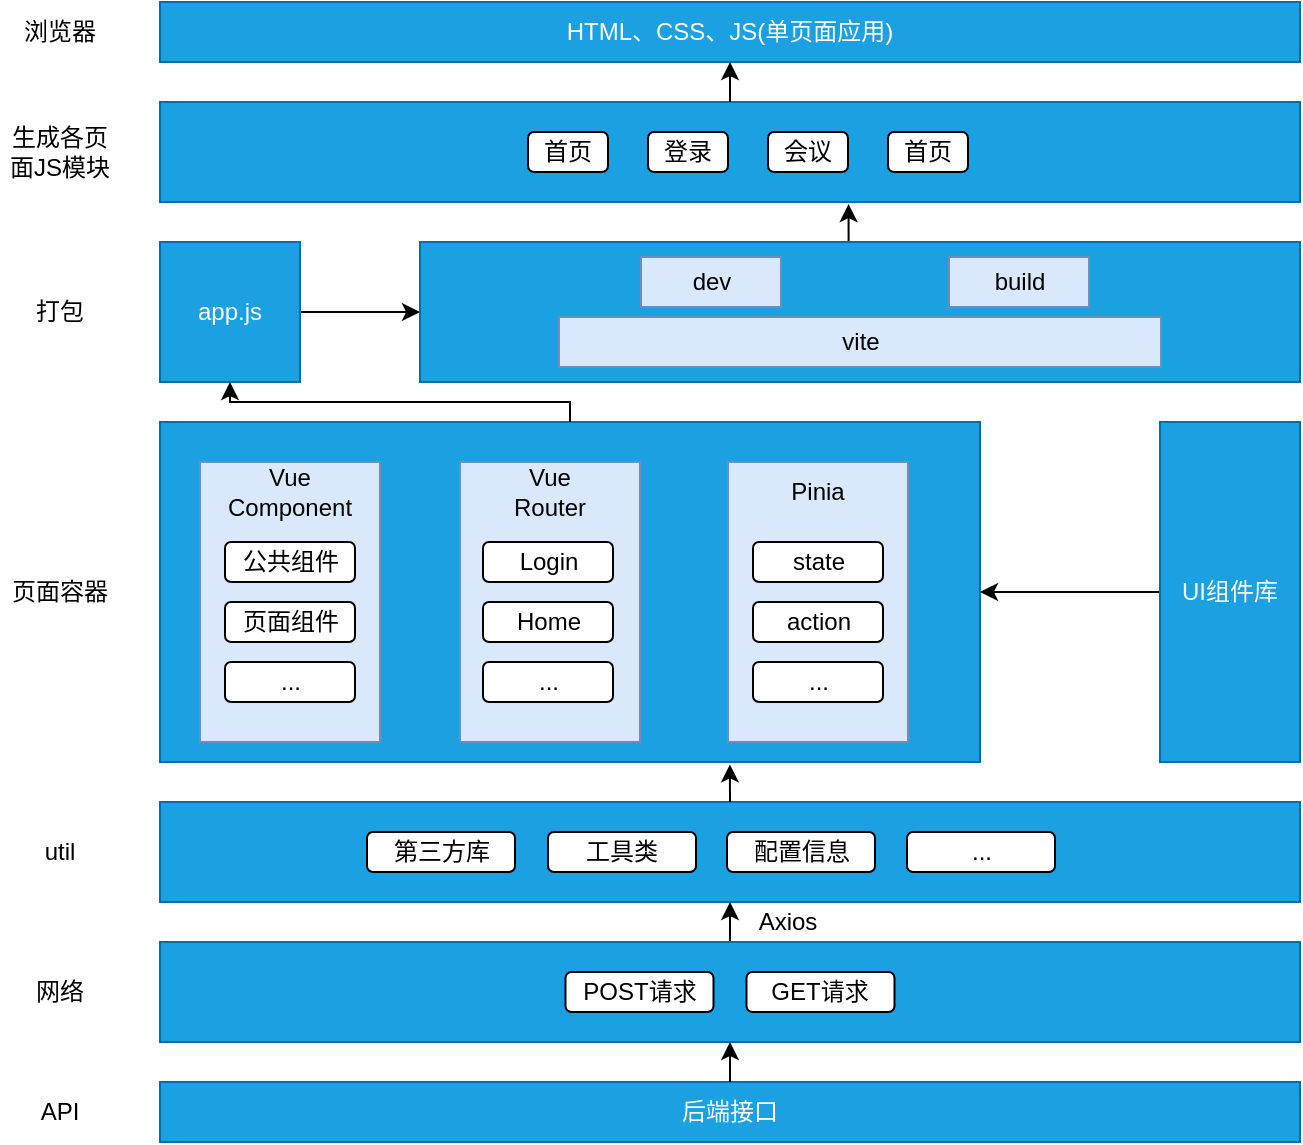 <mxfile version="24.3.1" type="github">
  <diagram name="第 1 页" id="uXihwD2Mslmu1WmGk7Ly">
    <mxGraphModel dx="1018" dy="527" grid="1" gridSize="10" guides="1" tooltips="1" connect="1" arrows="1" fold="1" page="1" pageScale="1" pageWidth="827" pageHeight="1169" math="0" shadow="0">
      <root>
        <mxCell id="0" />
        <mxCell id="1" parent="0" />
        <mxCell id="b5U7J3GQ6rtuk8CMYso1-4" value="HTML、CSS、JS(单页面应用)" style="rounded=0;whiteSpace=wrap;html=1;fillColor=#1ba1e2;fontColor=#ffffff;strokeColor=#006EAF;" parent="1" vertex="1">
          <mxGeometry x="120" y="140" width="570" height="30" as="geometry" />
        </mxCell>
        <mxCell id="b5U7J3GQ6rtuk8CMYso1-5" value="浏览器" style="rounded=0;whiteSpace=wrap;html=1;" parent="1" vertex="1">
          <mxGeometry x="130" y="145" width="85" height="20" as="geometry" />
        </mxCell>
        <mxCell id="b5U7J3GQ6rtuk8CMYso1-6" value="HTML、CSS、JS(单页面应用)" style="rounded=0;whiteSpace=wrap;html=1;fillColor=#1ba1e2;fontColor=#ffffff;strokeColor=#006EAF;" parent="1" vertex="1">
          <mxGeometry x="120" y="140" width="570" height="30" as="geometry" />
        </mxCell>
        <mxCell id="b5U7J3GQ6rtuk8CMYso1-8" value="" style="rounded=0;whiteSpace=wrap;html=1;fillColor=#1ba1e2;fontColor=#ffffff;strokeColor=#006EAF;" parent="1" vertex="1">
          <mxGeometry x="120" y="190" width="570" height="50" as="geometry" />
        </mxCell>
        <mxCell id="b5U7J3GQ6rtuk8CMYso1-52" value="" style="edgeStyle=orthogonalEdgeStyle;rounded=0;orthogonalLoop=1;jettySize=auto;html=1;" parent="1" source="b5U7J3GQ6rtuk8CMYso1-10" target="b5U7J3GQ6rtuk8CMYso1-22" edge="1">
          <mxGeometry relative="1" as="geometry" />
        </mxCell>
        <mxCell id="b5U7J3GQ6rtuk8CMYso1-10" value="app.js" style="rounded=0;whiteSpace=wrap;html=1;fillColor=#1ba1e2;fontColor=#ffffff;strokeColor=#006EAF;" parent="1" vertex="1">
          <mxGeometry x="120" y="260" width="70" height="70" as="geometry" />
        </mxCell>
        <mxCell id="b5U7J3GQ6rtuk8CMYso1-13" value="首页" style="rounded=1;whiteSpace=wrap;html=1;" parent="1" vertex="1">
          <mxGeometry x="304" y="205" width="40" height="20" as="geometry" />
        </mxCell>
        <mxCell id="b5U7J3GQ6rtuk8CMYso1-15" value="会议" style="rounded=1;whiteSpace=wrap;html=1;" parent="1" vertex="1">
          <mxGeometry x="424" y="205" width="40" height="20" as="geometry" />
        </mxCell>
        <mxCell id="b5U7J3GQ6rtuk8CMYso1-16" value="登录" style="rounded=1;whiteSpace=wrap;html=1;" parent="1" vertex="1">
          <mxGeometry x="364" y="205" width="40" height="20" as="geometry" />
        </mxCell>
        <mxCell id="b5U7J3GQ6rtuk8CMYso1-17" value="首页" style="rounded=1;whiteSpace=wrap;html=1;" parent="1" vertex="1">
          <mxGeometry x="484" y="205" width="40" height="20" as="geometry" />
        </mxCell>
        <mxCell id="b5U7J3GQ6rtuk8CMYso1-19" value="浏览器" style="text;html=1;strokeColor=none;fillColor=none;align=center;verticalAlign=middle;whiteSpace=wrap;rounded=0;" parent="1" vertex="1">
          <mxGeometry x="40" y="140" width="60" height="30" as="geometry" />
        </mxCell>
        <mxCell id="b5U7J3GQ6rtuk8CMYso1-20" value="生成各页面JS模块" style="text;html=1;strokeColor=none;fillColor=none;align=center;verticalAlign=middle;whiteSpace=wrap;rounded=0;" parent="1" vertex="1">
          <mxGeometry x="40" y="200" width="60" height="30" as="geometry" />
        </mxCell>
        <mxCell id="b5U7J3GQ6rtuk8CMYso1-21" value="打包" style="text;html=1;strokeColor=none;fillColor=none;align=center;verticalAlign=middle;whiteSpace=wrap;rounded=0;" parent="1" vertex="1">
          <mxGeometry x="40" y="280" width="60" height="30" as="geometry" />
        </mxCell>
        <mxCell id="b5U7J3GQ6rtuk8CMYso1-54" style="edgeStyle=orthogonalEdgeStyle;rounded=0;orthogonalLoop=1;jettySize=auto;html=1;exitX=0.5;exitY=0;exitDx=0;exitDy=0;entryX=0.604;entryY=1.02;entryDx=0;entryDy=0;entryPerimeter=0;" parent="1" source="b5U7J3GQ6rtuk8CMYso1-22" target="b5U7J3GQ6rtuk8CMYso1-8" edge="1">
          <mxGeometry relative="1" as="geometry" />
        </mxCell>
        <mxCell id="b5U7J3GQ6rtuk8CMYso1-22" value="" style="rounded=0;whiteSpace=wrap;html=1;fillColor=#1ba1e2;fontColor=#ffffff;strokeColor=#006EAF;" parent="1" vertex="1">
          <mxGeometry x="250" y="260" width="440" height="70" as="geometry" />
        </mxCell>
        <mxCell id="b5U7J3GQ6rtuk8CMYso1-23" value="dev" style="rounded=0;whiteSpace=wrap;html=1;fillColor=#dae8fc;strokeColor=#6c8ebf;" parent="1" vertex="1">
          <mxGeometry x="360.5" y="267.5" width="70" height="25" as="geometry" />
        </mxCell>
        <mxCell id="b5U7J3GQ6rtuk8CMYso1-24" value="build" style="rounded=0;whiteSpace=wrap;html=1;fillColor=#dae8fc;strokeColor=#6c8ebf;" parent="1" vertex="1">
          <mxGeometry x="514.5" y="267.5" width="70" height="25" as="geometry" />
        </mxCell>
        <mxCell id="b5U7J3GQ6rtuk8CMYso1-25" value="vite" style="rounded=0;whiteSpace=wrap;html=1;fillColor=#dae8fc;strokeColor=#6c8ebf;" parent="1" vertex="1">
          <mxGeometry x="319.5" y="297.5" width="301" height="25" as="geometry" />
        </mxCell>
        <mxCell id="b5U7J3GQ6rtuk8CMYso1-26" value="页面容器" style="text;html=1;strokeColor=none;fillColor=none;align=center;verticalAlign=middle;whiteSpace=wrap;rounded=0;" parent="1" vertex="1">
          <mxGeometry x="40" y="420" width="60" height="30" as="geometry" />
        </mxCell>
        <mxCell id="b5U7J3GQ6rtuk8CMYso1-27" value="util" style="text;html=1;strokeColor=none;fillColor=none;align=center;verticalAlign=middle;whiteSpace=wrap;rounded=0;" parent="1" vertex="1">
          <mxGeometry x="40" y="550" width="60" height="30" as="geometry" />
        </mxCell>
        <mxCell id="b5U7J3GQ6rtuk8CMYso1-28" value="网络" style="text;html=1;strokeColor=none;fillColor=none;align=center;verticalAlign=middle;whiteSpace=wrap;rounded=0;" parent="1" vertex="1">
          <mxGeometry x="40" y="620" width="60" height="30" as="geometry" />
        </mxCell>
        <mxCell id="b5U7J3GQ6rtuk8CMYso1-29" value="API" style="text;html=1;strokeColor=none;fillColor=none;align=center;verticalAlign=middle;whiteSpace=wrap;rounded=0;" parent="1" vertex="1">
          <mxGeometry x="40" y="680" width="60" height="30" as="geometry" />
        </mxCell>
        <mxCell id="b5U7J3GQ6rtuk8CMYso1-31" value="" style="rounded=0;whiteSpace=wrap;html=1;fillColor=#1ba1e2;fontColor=#ffffff;strokeColor=#006EAF;" parent="1" vertex="1">
          <mxGeometry x="120" y="350" width="410" height="170" as="geometry" />
        </mxCell>
        <mxCell id="b5U7J3GQ6rtuk8CMYso1-32" value="" style="rounded=0;whiteSpace=wrap;html=1;fillColor=#dae8fc;strokeColor=#6c8ebf;" parent="1" vertex="1">
          <mxGeometry x="140" y="370" width="90" height="140" as="geometry" />
        </mxCell>
        <mxCell id="b5U7J3GQ6rtuk8CMYso1-33" value="Vue Component" style="text;html=1;strokeColor=none;fillColor=none;align=center;verticalAlign=middle;whiteSpace=wrap;rounded=0;" parent="1" vertex="1">
          <mxGeometry x="155" y="370" width="60" height="30" as="geometry" />
        </mxCell>
        <mxCell id="b5U7J3GQ6rtuk8CMYso1-34" value="" style="rounded=0;whiteSpace=wrap;html=1;fillColor=#dae8fc;strokeColor=#6c8ebf;" parent="1" vertex="1">
          <mxGeometry x="270" y="370" width="90" height="140" as="geometry" />
        </mxCell>
        <mxCell id="b5U7J3GQ6rtuk8CMYso1-35" value="Vue Router" style="text;html=1;strokeColor=none;fillColor=none;align=center;verticalAlign=middle;whiteSpace=wrap;rounded=0;" parent="1" vertex="1">
          <mxGeometry x="285" y="370" width="60" height="30" as="geometry" />
        </mxCell>
        <mxCell id="b5U7J3GQ6rtuk8CMYso1-36" value="" style="rounded=0;whiteSpace=wrap;html=1;fillColor=#dae8fc;strokeColor=#6c8ebf;" parent="1" vertex="1">
          <mxGeometry x="404" y="370" width="90" height="140" as="geometry" />
        </mxCell>
        <mxCell id="b5U7J3GQ6rtuk8CMYso1-37" value="Pinia" style="text;html=1;strokeColor=none;fillColor=none;align=center;verticalAlign=middle;whiteSpace=wrap;rounded=0;" parent="1" vertex="1">
          <mxGeometry x="419" y="370" width="60" height="30" as="geometry" />
        </mxCell>
        <mxCell id="b5U7J3GQ6rtuk8CMYso1-39" value="公共组件" style="rounded=1;whiteSpace=wrap;html=1;" parent="1" vertex="1">
          <mxGeometry x="152.5" y="410" width="65" height="20" as="geometry" />
        </mxCell>
        <mxCell id="b5U7J3GQ6rtuk8CMYso1-40" value="页面组件" style="rounded=1;whiteSpace=wrap;html=1;" parent="1" vertex="1">
          <mxGeometry x="152.5" y="440" width="65" height="20" as="geometry" />
        </mxCell>
        <mxCell id="b5U7J3GQ6rtuk8CMYso1-41" value="..." style="rounded=1;whiteSpace=wrap;html=1;" parent="1" vertex="1">
          <mxGeometry x="152.5" y="470" width="65" height="20" as="geometry" />
        </mxCell>
        <mxCell id="b5U7J3GQ6rtuk8CMYso1-42" value="Login" style="rounded=1;whiteSpace=wrap;html=1;" parent="1" vertex="1">
          <mxGeometry x="281.5" y="410" width="65" height="20" as="geometry" />
        </mxCell>
        <mxCell id="b5U7J3GQ6rtuk8CMYso1-43" value="Home" style="rounded=1;whiteSpace=wrap;html=1;" parent="1" vertex="1">
          <mxGeometry x="281.5" y="440" width="65" height="20" as="geometry" />
        </mxCell>
        <mxCell id="b5U7J3GQ6rtuk8CMYso1-44" value="..." style="rounded=1;whiteSpace=wrap;html=1;" parent="1" vertex="1">
          <mxGeometry x="281.5" y="470" width="65" height="20" as="geometry" />
        </mxCell>
        <mxCell id="b5U7J3GQ6rtuk8CMYso1-45" value="state" style="rounded=1;whiteSpace=wrap;html=1;" parent="1" vertex="1">
          <mxGeometry x="416.5" y="410" width="65" height="20" as="geometry" />
        </mxCell>
        <mxCell id="b5U7J3GQ6rtuk8CMYso1-46" value="action" style="rounded=1;whiteSpace=wrap;html=1;" parent="1" vertex="1">
          <mxGeometry x="416.5" y="440" width="65" height="20" as="geometry" />
        </mxCell>
        <mxCell id="b5U7J3GQ6rtuk8CMYso1-47" value="..." style="rounded=1;whiteSpace=wrap;html=1;" parent="1" vertex="1">
          <mxGeometry x="416.5" y="470" width="65" height="20" as="geometry" />
        </mxCell>
        <mxCell id="b5U7J3GQ6rtuk8CMYso1-49" value="" style="edgeStyle=orthogonalEdgeStyle;rounded=0;orthogonalLoop=1;jettySize=auto;html=1;" parent="1" source="b5U7J3GQ6rtuk8CMYso1-48" target="b5U7J3GQ6rtuk8CMYso1-31" edge="1">
          <mxGeometry relative="1" as="geometry" />
        </mxCell>
        <mxCell id="b5U7J3GQ6rtuk8CMYso1-48" value="UI组件库" style="rounded=0;whiteSpace=wrap;html=1;fillColor=#1ba1e2;fontColor=#ffffff;strokeColor=#006EAF;" parent="1" vertex="1">
          <mxGeometry x="620" y="350" width="70" height="170" as="geometry" />
        </mxCell>
        <mxCell id="b5U7J3GQ6rtuk8CMYso1-51" value="" style="endArrow=classic;html=1;rounded=0;entryX=0.5;entryY=1;entryDx=0;entryDy=0;exitX=0.5;exitY=0;exitDx=0;exitDy=0;edgeStyle=orthogonalEdgeStyle;" parent="1" source="b5U7J3GQ6rtuk8CMYso1-31" target="b5U7J3GQ6rtuk8CMYso1-10" edge="1">
          <mxGeometry width="50" height="50" relative="1" as="geometry">
            <mxPoint x="390" y="400" as="sourcePoint" />
            <mxPoint x="440" y="350" as="targetPoint" />
          </mxGeometry>
        </mxCell>
        <mxCell id="b5U7J3GQ6rtuk8CMYso1-55" value="" style="endArrow=classic;html=1;rounded=0;entryX=0.5;entryY=1;entryDx=0;entryDy=0;" parent="1" target="b5U7J3GQ6rtuk8CMYso1-6" edge="1">
          <mxGeometry width="50" height="50" relative="1" as="geometry">
            <mxPoint x="405" y="190" as="sourcePoint" />
            <mxPoint x="440" y="260" as="targetPoint" />
          </mxGeometry>
        </mxCell>
        <mxCell id="b5U7J3GQ6rtuk8CMYso1-57" value="" style="rounded=0;whiteSpace=wrap;html=1;fillColor=#1ba1e2;fontColor=#ffffff;strokeColor=#006EAF;" parent="1" vertex="1">
          <mxGeometry x="120" y="540" width="570" height="50" as="geometry" />
        </mxCell>
        <mxCell id="b5U7J3GQ6rtuk8CMYso1-58" value="第三方库" style="rounded=1;whiteSpace=wrap;html=1;" parent="1" vertex="1">
          <mxGeometry x="223.5" y="555" width="74" height="20" as="geometry" />
        </mxCell>
        <mxCell id="b5U7J3GQ6rtuk8CMYso1-62" value="工具类" style="rounded=1;whiteSpace=wrap;html=1;" parent="1" vertex="1">
          <mxGeometry x="314" y="555" width="74" height="20" as="geometry" />
        </mxCell>
        <mxCell id="b5U7J3GQ6rtuk8CMYso1-63" value="配置信息" style="rounded=1;whiteSpace=wrap;html=1;" parent="1" vertex="1">
          <mxGeometry x="403.5" y="555" width="74" height="20" as="geometry" />
        </mxCell>
        <mxCell id="b5U7J3GQ6rtuk8CMYso1-64" value="..." style="rounded=1;whiteSpace=wrap;html=1;" parent="1" vertex="1">
          <mxGeometry x="493.5" y="555" width="74" height="20" as="geometry" />
        </mxCell>
        <mxCell id="b5U7J3GQ6rtuk8CMYso1-72" value="" style="edgeStyle=orthogonalEdgeStyle;rounded=0;orthogonalLoop=1;jettySize=auto;html=1;" parent="1" source="b5U7J3GQ6rtuk8CMYso1-65" edge="1">
          <mxGeometry relative="1" as="geometry">
            <mxPoint x="405" y="590" as="targetPoint" />
          </mxGeometry>
        </mxCell>
        <mxCell id="b5U7J3GQ6rtuk8CMYso1-65" value="" style="rounded=0;whiteSpace=wrap;html=1;fillColor=#1ba1e2;fontColor=#ffffff;strokeColor=#006EAF;" parent="1" vertex="1">
          <mxGeometry x="120" y="610" width="570" height="50" as="geometry" />
        </mxCell>
        <mxCell id="b5U7J3GQ6rtuk8CMYso1-66" value="POST请求" style="rounded=1;whiteSpace=wrap;html=1;" parent="1" vertex="1">
          <mxGeometry x="322.75" y="625" width="74" height="20" as="geometry" />
        </mxCell>
        <mxCell id="b5U7J3GQ6rtuk8CMYso1-67" value="GET请求" style="rounded=1;whiteSpace=wrap;html=1;" parent="1" vertex="1">
          <mxGeometry x="413.25" y="625" width="74" height="20" as="geometry" />
        </mxCell>
        <mxCell id="b5U7J3GQ6rtuk8CMYso1-71" value="" style="endArrow=classic;html=1;rounded=0;entryX=0.695;entryY=1.007;entryDx=0;entryDy=0;entryPerimeter=0;exitX=0.5;exitY=0;exitDx=0;exitDy=0;" parent="1" source="b5U7J3GQ6rtuk8CMYso1-57" target="b5U7J3GQ6rtuk8CMYso1-31" edge="1">
          <mxGeometry width="50" height="50" relative="1" as="geometry">
            <mxPoint x="402.552" y="542.55" as="sourcePoint" />
            <mxPoint x="403.5" y="520" as="targetPoint" />
          </mxGeometry>
        </mxCell>
        <mxCell id="b5U7J3GQ6rtuk8CMYso1-73" value="Axios" style="text;html=1;strokeColor=none;fillColor=none;align=center;verticalAlign=middle;whiteSpace=wrap;rounded=0;" parent="1" vertex="1">
          <mxGeometry x="403.5" y="584.5" width="60" height="30" as="geometry" />
        </mxCell>
        <mxCell id="b5U7J3GQ6rtuk8CMYso1-74" value="后端接口" style="rounded=0;whiteSpace=wrap;html=1;fillColor=#1ba1e2;fontColor=#ffffff;strokeColor=#006EAF;" parent="1" vertex="1">
          <mxGeometry x="120" y="680" width="570" height="30" as="geometry" />
        </mxCell>
        <mxCell id="gqzfWq8UdC-unF23SUYh-1" value="" style="endArrow=classic;html=1;rounded=0;entryX=0.5;entryY=1;entryDx=0;entryDy=0;exitX=0.5;exitY=0;exitDx=0;exitDy=0;" edge="1" parent="1" source="b5U7J3GQ6rtuk8CMYso1-74" target="b5U7J3GQ6rtuk8CMYso1-65">
          <mxGeometry width="50" height="50" relative="1" as="geometry">
            <mxPoint x="415" y="550" as="sourcePoint" />
            <mxPoint x="415" y="531" as="targetPoint" />
          </mxGeometry>
        </mxCell>
      </root>
    </mxGraphModel>
  </diagram>
</mxfile>
